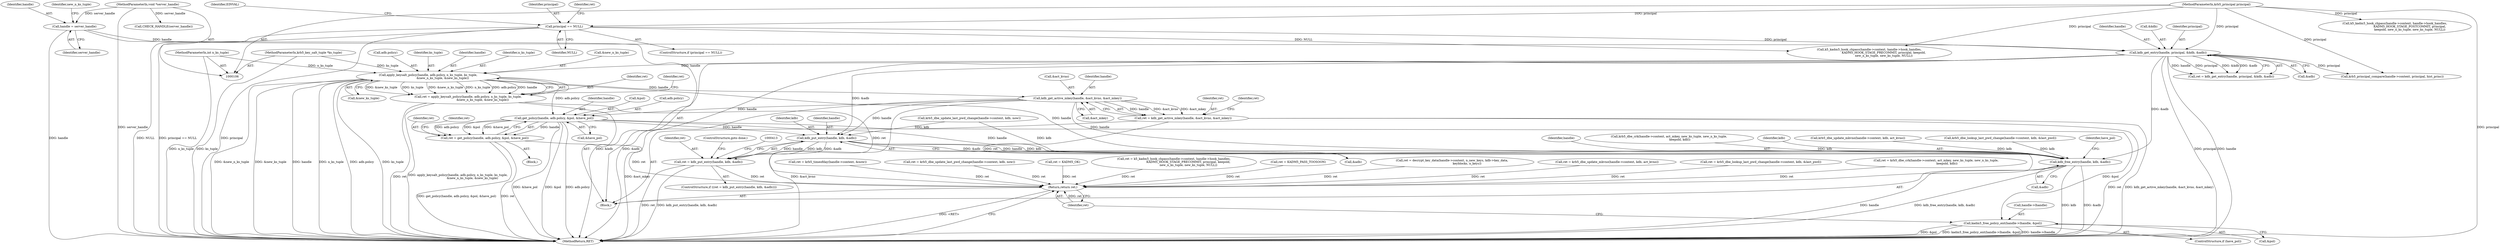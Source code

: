 digraph "0_krb5_af0ed4df4dfae762ab5fb605f5a0c8f59cb4f6ca@pointer" {
"1000172" [label="(Call,apply_keysalt_policy(handle, adb.policy, n_ks_tuple, ks_tuple,\n                               &new_n_ks_tuple, &new_ks_tuple))"];
"1000161" [label="(Call,kdb_get_entry(handle, principal, &kdb, &adb))"];
"1000127" [label="(Call,handle = server_handle)"];
"1000107" [label="(MethodParameterIn,void *server_handle)"];
"1000153" [label="(Call,principal == NULL)"];
"1000108" [label="(MethodParameterIn,krb5_principal principal)"];
"1000110" [label="(MethodParameterIn,int n_ks_tuple)"];
"1000111" [label="(MethodParameterIn,krb5_key_salt_tuple *ks_tuple)"];
"1000170" [label="(Call,ret = apply_keysalt_policy(handle, adb.policy, n_ks_tuple, ks_tuple,\n                               &new_n_ks_tuple, &new_ks_tuple))"];
"1000446" [label="(Return,return ret;)"];
"1000203" [label="(Call,kdb_get_active_mkey(handle, &act_kvno, &act_mkey))"];
"1000201" [label="(Call,ret = kdb_get_active_mkey(handle, &act_kvno, &act_mkey))"];
"1000262" [label="(Call,get_policy(handle, adb.policy, &pol, &have_pol))"];
"1000260" [label="(Call,ret = get_policy(handle, adb.policy, &pol, &have_pol))"];
"1000406" [label="(Call,kdb_put_entry(handle, kdb, &adb))"];
"1000404" [label="(Call,ret = kdb_put_entry(handle, kdb, &adb))"];
"1000433" [label="(Call,kdb_free_entry(handle, kdb, &adb))"];
"1000440" [label="(Call,kadm5_free_policy_ent(handle->lhandle, &pol))"];
"1000433" [label="(Call,kdb_free_entry(handle, kdb, &adb))"];
"1000171" [label="(Identifier,ret)"];
"1000162" [label="(Identifier,handle)"];
"1000160" [label="(Identifier,ret)"];
"1000202" [label="(Identifier,ret)"];
"1000129" [label="(Identifier,server_handle)"];
"1000387" [label="(Call,k5_kadm5_hook_chpass(handle->context, handle->hook_handles,\n                               KADM5_HOOK_STAGE_PRECOMMIT, principal, keepold,\n                               new_n_ks_tuple, new_ks_tuple, NULL))"];
"1000277" [label="(Call,ret = krb5_dbe_lookup_last_pwd_change(handle->context, kdb, &last_pwd))"];
"1000184" [label="(Identifier,ret)"];
"1000440" [label="(Call,kadm5_free_policy_ent(handle->lhandle, &pol))"];
"1000152" [label="(ControlStructure,if (principal == NULL))"];
"1000269" [label="(Call,&have_pol)"];
"1000448" [label="(MethodReturn,RET)"];
"1000406" [label="(Call,kdb_put_entry(handle, kdb, &adb))"];
"1000157" [label="(Identifier,EINVAL)"];
"1000212" [label="(Call,ret = krb5_dbe_crk(handle->context, act_mkey, new_ks_tuple, new_n_ks_tuple,\n                       keepold, kdb))"];
"1000210" [label="(Identifier,ret)"];
"1000159" [label="(Call,ret = kdb_get_entry(handle, principal, &kdb, &adb))"];
"1000242" [label="(Call,ret = krb5_timeofday(handle->context, &now))"];
"1000272" [label="(Identifier,ret)"];
"1000262" [label="(Call,get_policy(handle, adb.policy, &pol, &have_pol))"];
"1000335" [label="(Call,ret = krb5_dbe_update_last_pwd_change(handle->context, kdb, now))"];
"1000260" [label="(Call,ret = get_policy(handle, adb.policy, &pol, &have_pol))"];
"1000187" [label="(Call,krb5_principal_compare(handle->context, principal, hist_princ))"];
"1000267" [label="(Call,&pol)"];
"1000405" [label="(Identifier,ret)"];
"1000434" [label="(Identifier,handle)"];
"1000154" [label="(Identifier,principal)"];
"1000172" [label="(Call,apply_keysalt_policy(handle, adb.policy, n_ks_tuple, ks_tuple,\n                               &new_n_ks_tuple, &new_ks_tuple))"];
"1000427" [label="(Call,ret = KADM5_OK)"];
"1000203" [label="(Call,kdb_get_active_mkey(handle, &act_kvno, &act_mkey))"];
"1000409" [label="(Call,&adb)"];
"1000181" [label="(Call,&new_ks_tuple)"];
"1000174" [label="(Call,adb.policy)"];
"1000204" [label="(Identifier,handle)"];
"1000261" [label="(Identifier,ret)"];
"1000214" [label="(Call,krb5_dbe_crk(handle->context, act_mkey, new_ks_tuple, new_n_ks_tuple,\n                       keepold, kdb))"];
"1000146" [label="(Call,CHECK_HANDLE(server_handle))"];
"1000435" [label="(Identifier,kdb)"];
"1000414" [label="(Call,k5_kadm5_hook_chpass(handle->context, handle->hook_handles,\n                                KADM5_HOOK_STAGE_POSTCOMMIT, principal,\n                                keepold, new_n_ks_tuple, new_ks_tuple, NULL))"];
"1000127" [label="(Call,handle = server_handle)"];
"1000408" [label="(Identifier,kdb)"];
"1000178" [label="(Identifier,ks_tuple)"];
"1000228" [label="(Call,krb5_dbe_update_mkvno(handle->context, kdb, act_kvno))"];
"1000170" [label="(Call,ret = apply_keysalt_policy(handle, adb.policy, n_ks_tuple, ks_tuple,\n                               &new_n_ks_tuple, &new_ks_tuple))"];
"1000161" [label="(Call,kdb_get_entry(handle, principal, &kdb, &adb))"];
"1000166" [label="(Call,&adb)"];
"1000337" [label="(Call,krb5_dbe_update_last_pwd_change(handle->context, kdb, now))"];
"1000173" [label="(Identifier,handle)"];
"1000128" [label="(Identifier,handle)"];
"1000134" [label="(Identifier,new_n_ks_tuple)"];
"1000259" [label="(Block,)"];
"1000385" [label="(Call,ret = k5_kadm5_hook_chpass(handle->context, handle->hook_handles,\n                               KADM5_HOOK_STAGE_PRECOMMIT, principal, keepold,\n                               new_n_ks_tuple, new_ks_tuple, NULL))"];
"1000447" [label="(Identifier,ret)"];
"1000436" [label="(Call,&adb)"];
"1000305" [label="(Call,ret = KADM5_PASS_TOOSOON)"];
"1000153" [label="(Call,principal == NULL)"];
"1000164" [label="(Call,&kdb)"];
"1000446" [label="(Return,return ret;)"];
"1000177" [label="(Identifier,n_ks_tuple)"];
"1000438" [label="(ControlStructure,if (have_pol))"];
"1000444" [label="(Call,&pol)"];
"1000363" [label="(Call,ret = decrypt_key_data(handle->context, n_new_keys, kdb->key_data,\n                                keyblocks, n_keys))"];
"1000179" [label="(Call,&new_n_ks_tuple)"];
"1000279" [label="(Call,krb5_dbe_lookup_last_pwd_change(handle->context, kdb, &last_pwd))"];
"1000111" [label="(MethodParameterIn,krb5_key_salt_tuple *ks_tuple)"];
"1000226" [label="(Call,ret = krb5_dbe_update_mkvno(handle->context, kdb, act_kvno))"];
"1000439" [label="(Identifier,have_pol)"];
"1000205" [label="(Call,&act_kvno)"];
"1000207" [label="(Call,&act_mkey)"];
"1000403" [label="(ControlStructure,if ((ret = kdb_put_entry(handle, kdb, &adb))))"];
"1000404" [label="(Call,ret = kdb_put_entry(handle, kdb, &adb))"];
"1000201" [label="(Call,ret = kdb_get_active_mkey(handle, &act_kvno, &act_mkey))"];
"1000114" [label="(Block,)"];
"1000441" [label="(Call,handle->lhandle)"];
"1000163" [label="(Identifier,principal)"];
"1000107" [label="(MethodParameterIn,void *server_handle)"];
"1000264" [label="(Call,adb.policy)"];
"1000407" [label="(Identifier,handle)"];
"1000155" [label="(Identifier,NULL)"];
"1000263" [label="(Identifier,handle)"];
"1000108" [label="(MethodParameterIn,krb5_principal principal)"];
"1000411" [label="(ControlStructure,goto done;)"];
"1000110" [label="(MethodParameterIn,int n_ks_tuple)"];
"1000172" -> "1000170"  [label="AST: "];
"1000172" -> "1000181"  [label="CFG: "];
"1000173" -> "1000172"  [label="AST: "];
"1000174" -> "1000172"  [label="AST: "];
"1000177" -> "1000172"  [label="AST: "];
"1000178" -> "1000172"  [label="AST: "];
"1000179" -> "1000172"  [label="AST: "];
"1000181" -> "1000172"  [label="AST: "];
"1000170" -> "1000172"  [label="CFG: "];
"1000172" -> "1000448"  [label="DDG: ks_tuple"];
"1000172" -> "1000448"  [label="DDG: &new_n_ks_tuple"];
"1000172" -> "1000448"  [label="DDG: &new_ks_tuple"];
"1000172" -> "1000448"  [label="DDG: handle"];
"1000172" -> "1000448"  [label="DDG: n_ks_tuple"];
"1000172" -> "1000448"  [label="DDG: adb.policy"];
"1000172" -> "1000170"  [label="DDG: &new_ks_tuple"];
"1000172" -> "1000170"  [label="DDG: ks_tuple"];
"1000172" -> "1000170"  [label="DDG: &new_n_ks_tuple"];
"1000172" -> "1000170"  [label="DDG: n_ks_tuple"];
"1000172" -> "1000170"  [label="DDG: adb.policy"];
"1000172" -> "1000170"  [label="DDG: handle"];
"1000161" -> "1000172"  [label="DDG: handle"];
"1000110" -> "1000172"  [label="DDG: n_ks_tuple"];
"1000111" -> "1000172"  [label="DDG: ks_tuple"];
"1000172" -> "1000203"  [label="DDG: handle"];
"1000172" -> "1000262"  [label="DDG: adb.policy"];
"1000172" -> "1000433"  [label="DDG: handle"];
"1000161" -> "1000159"  [label="AST: "];
"1000161" -> "1000166"  [label="CFG: "];
"1000162" -> "1000161"  [label="AST: "];
"1000163" -> "1000161"  [label="AST: "];
"1000164" -> "1000161"  [label="AST: "];
"1000166" -> "1000161"  [label="AST: "];
"1000159" -> "1000161"  [label="CFG: "];
"1000161" -> "1000448"  [label="DDG: &kdb"];
"1000161" -> "1000448"  [label="DDG: &adb"];
"1000161" -> "1000448"  [label="DDG: principal"];
"1000161" -> "1000448"  [label="DDG: handle"];
"1000161" -> "1000159"  [label="DDG: handle"];
"1000161" -> "1000159"  [label="DDG: principal"];
"1000161" -> "1000159"  [label="DDG: &kdb"];
"1000161" -> "1000159"  [label="DDG: &adb"];
"1000127" -> "1000161"  [label="DDG: handle"];
"1000153" -> "1000161"  [label="DDG: principal"];
"1000108" -> "1000161"  [label="DDG: principal"];
"1000161" -> "1000187"  [label="DDG: principal"];
"1000161" -> "1000406"  [label="DDG: &adb"];
"1000161" -> "1000433"  [label="DDG: &adb"];
"1000127" -> "1000114"  [label="AST: "];
"1000127" -> "1000129"  [label="CFG: "];
"1000128" -> "1000127"  [label="AST: "];
"1000129" -> "1000127"  [label="AST: "];
"1000134" -> "1000127"  [label="CFG: "];
"1000127" -> "1000448"  [label="DDG: handle"];
"1000107" -> "1000127"  [label="DDG: server_handle"];
"1000107" -> "1000106"  [label="AST: "];
"1000107" -> "1000448"  [label="DDG: server_handle"];
"1000107" -> "1000146"  [label="DDG: server_handle"];
"1000153" -> "1000152"  [label="AST: "];
"1000153" -> "1000155"  [label="CFG: "];
"1000154" -> "1000153"  [label="AST: "];
"1000155" -> "1000153"  [label="AST: "];
"1000157" -> "1000153"  [label="CFG: "];
"1000160" -> "1000153"  [label="CFG: "];
"1000153" -> "1000448"  [label="DDG: NULL"];
"1000153" -> "1000448"  [label="DDG: principal == NULL"];
"1000153" -> "1000448"  [label="DDG: principal"];
"1000108" -> "1000153"  [label="DDG: principal"];
"1000153" -> "1000387"  [label="DDG: NULL"];
"1000108" -> "1000106"  [label="AST: "];
"1000108" -> "1000448"  [label="DDG: principal"];
"1000108" -> "1000187"  [label="DDG: principal"];
"1000108" -> "1000387"  [label="DDG: principal"];
"1000108" -> "1000414"  [label="DDG: principal"];
"1000110" -> "1000106"  [label="AST: "];
"1000110" -> "1000448"  [label="DDG: n_ks_tuple"];
"1000111" -> "1000106"  [label="AST: "];
"1000111" -> "1000448"  [label="DDG: ks_tuple"];
"1000170" -> "1000114"  [label="AST: "];
"1000171" -> "1000170"  [label="AST: "];
"1000184" -> "1000170"  [label="CFG: "];
"1000170" -> "1000448"  [label="DDG: apply_keysalt_policy(handle, adb.policy, n_ks_tuple, ks_tuple,\n                               &new_n_ks_tuple, &new_ks_tuple)"];
"1000170" -> "1000448"  [label="DDG: ret"];
"1000170" -> "1000446"  [label="DDG: ret"];
"1000446" -> "1000114"  [label="AST: "];
"1000446" -> "1000447"  [label="CFG: "];
"1000447" -> "1000446"  [label="AST: "];
"1000448" -> "1000446"  [label="CFG: "];
"1000446" -> "1000448"  [label="DDG: <RET>"];
"1000447" -> "1000446"  [label="DDG: ret"];
"1000427" -> "1000446"  [label="DDG: ret"];
"1000404" -> "1000446"  [label="DDG: ret"];
"1000363" -> "1000446"  [label="DDG: ret"];
"1000305" -> "1000446"  [label="DDG: ret"];
"1000277" -> "1000446"  [label="DDG: ret"];
"1000212" -> "1000446"  [label="DDG: ret"];
"1000242" -> "1000446"  [label="DDG: ret"];
"1000201" -> "1000446"  [label="DDG: ret"];
"1000335" -> "1000446"  [label="DDG: ret"];
"1000226" -> "1000446"  [label="DDG: ret"];
"1000260" -> "1000446"  [label="DDG: ret"];
"1000385" -> "1000446"  [label="DDG: ret"];
"1000203" -> "1000201"  [label="AST: "];
"1000203" -> "1000207"  [label="CFG: "];
"1000204" -> "1000203"  [label="AST: "];
"1000205" -> "1000203"  [label="AST: "];
"1000207" -> "1000203"  [label="AST: "];
"1000201" -> "1000203"  [label="CFG: "];
"1000203" -> "1000448"  [label="DDG: &act_mkey"];
"1000203" -> "1000448"  [label="DDG: &act_kvno"];
"1000203" -> "1000201"  [label="DDG: handle"];
"1000203" -> "1000201"  [label="DDG: &act_kvno"];
"1000203" -> "1000201"  [label="DDG: &act_mkey"];
"1000203" -> "1000262"  [label="DDG: handle"];
"1000203" -> "1000406"  [label="DDG: handle"];
"1000203" -> "1000433"  [label="DDG: handle"];
"1000201" -> "1000114"  [label="AST: "];
"1000202" -> "1000201"  [label="AST: "];
"1000210" -> "1000201"  [label="CFG: "];
"1000201" -> "1000448"  [label="DDG: kdb_get_active_mkey(handle, &act_kvno, &act_mkey)"];
"1000201" -> "1000448"  [label="DDG: ret"];
"1000262" -> "1000260"  [label="AST: "];
"1000262" -> "1000269"  [label="CFG: "];
"1000263" -> "1000262"  [label="AST: "];
"1000264" -> "1000262"  [label="AST: "];
"1000267" -> "1000262"  [label="AST: "];
"1000269" -> "1000262"  [label="AST: "];
"1000260" -> "1000262"  [label="CFG: "];
"1000262" -> "1000448"  [label="DDG: &have_pol"];
"1000262" -> "1000448"  [label="DDG: &pol"];
"1000262" -> "1000448"  [label="DDG: adb.policy"];
"1000262" -> "1000260"  [label="DDG: handle"];
"1000262" -> "1000260"  [label="DDG: adb.policy"];
"1000262" -> "1000260"  [label="DDG: &pol"];
"1000262" -> "1000260"  [label="DDG: &have_pol"];
"1000262" -> "1000406"  [label="DDG: handle"];
"1000262" -> "1000433"  [label="DDG: handle"];
"1000262" -> "1000440"  [label="DDG: &pol"];
"1000260" -> "1000259"  [label="AST: "];
"1000261" -> "1000260"  [label="AST: "];
"1000272" -> "1000260"  [label="CFG: "];
"1000260" -> "1000448"  [label="DDG: get_policy(handle, adb.policy, &pol, &have_pol)"];
"1000260" -> "1000448"  [label="DDG: ret"];
"1000406" -> "1000404"  [label="AST: "];
"1000406" -> "1000409"  [label="CFG: "];
"1000407" -> "1000406"  [label="AST: "];
"1000408" -> "1000406"  [label="AST: "];
"1000409" -> "1000406"  [label="AST: "];
"1000404" -> "1000406"  [label="CFG: "];
"1000406" -> "1000404"  [label="DDG: handle"];
"1000406" -> "1000404"  [label="DDG: kdb"];
"1000406" -> "1000404"  [label="DDG: &adb"];
"1000337" -> "1000406"  [label="DDG: kdb"];
"1000406" -> "1000433"  [label="DDG: handle"];
"1000406" -> "1000433"  [label="DDG: kdb"];
"1000406" -> "1000433"  [label="DDG: &adb"];
"1000404" -> "1000403"  [label="AST: "];
"1000405" -> "1000404"  [label="AST: "];
"1000411" -> "1000404"  [label="CFG: "];
"1000413" -> "1000404"  [label="CFG: "];
"1000404" -> "1000448"  [label="DDG: ret"];
"1000404" -> "1000448"  [label="DDG: kdb_put_entry(handle, kdb, &adb)"];
"1000433" -> "1000114"  [label="AST: "];
"1000433" -> "1000436"  [label="CFG: "];
"1000434" -> "1000433"  [label="AST: "];
"1000435" -> "1000433"  [label="AST: "];
"1000436" -> "1000433"  [label="AST: "];
"1000439" -> "1000433"  [label="CFG: "];
"1000433" -> "1000448"  [label="DDG: &adb"];
"1000433" -> "1000448"  [label="DDG: handle"];
"1000433" -> "1000448"  [label="DDG: kdb_free_entry(handle, kdb, &adb)"];
"1000433" -> "1000448"  [label="DDG: kdb"];
"1000214" -> "1000433"  [label="DDG: kdb"];
"1000228" -> "1000433"  [label="DDG: kdb"];
"1000279" -> "1000433"  [label="DDG: kdb"];
"1000337" -> "1000433"  [label="DDG: kdb"];
"1000440" -> "1000438"  [label="AST: "];
"1000440" -> "1000444"  [label="CFG: "];
"1000441" -> "1000440"  [label="AST: "];
"1000444" -> "1000440"  [label="AST: "];
"1000447" -> "1000440"  [label="CFG: "];
"1000440" -> "1000448"  [label="DDG: kadm5_free_policy_ent(handle->lhandle, &pol)"];
"1000440" -> "1000448"  [label="DDG: handle->lhandle"];
"1000440" -> "1000448"  [label="DDG: &pol"];
}
